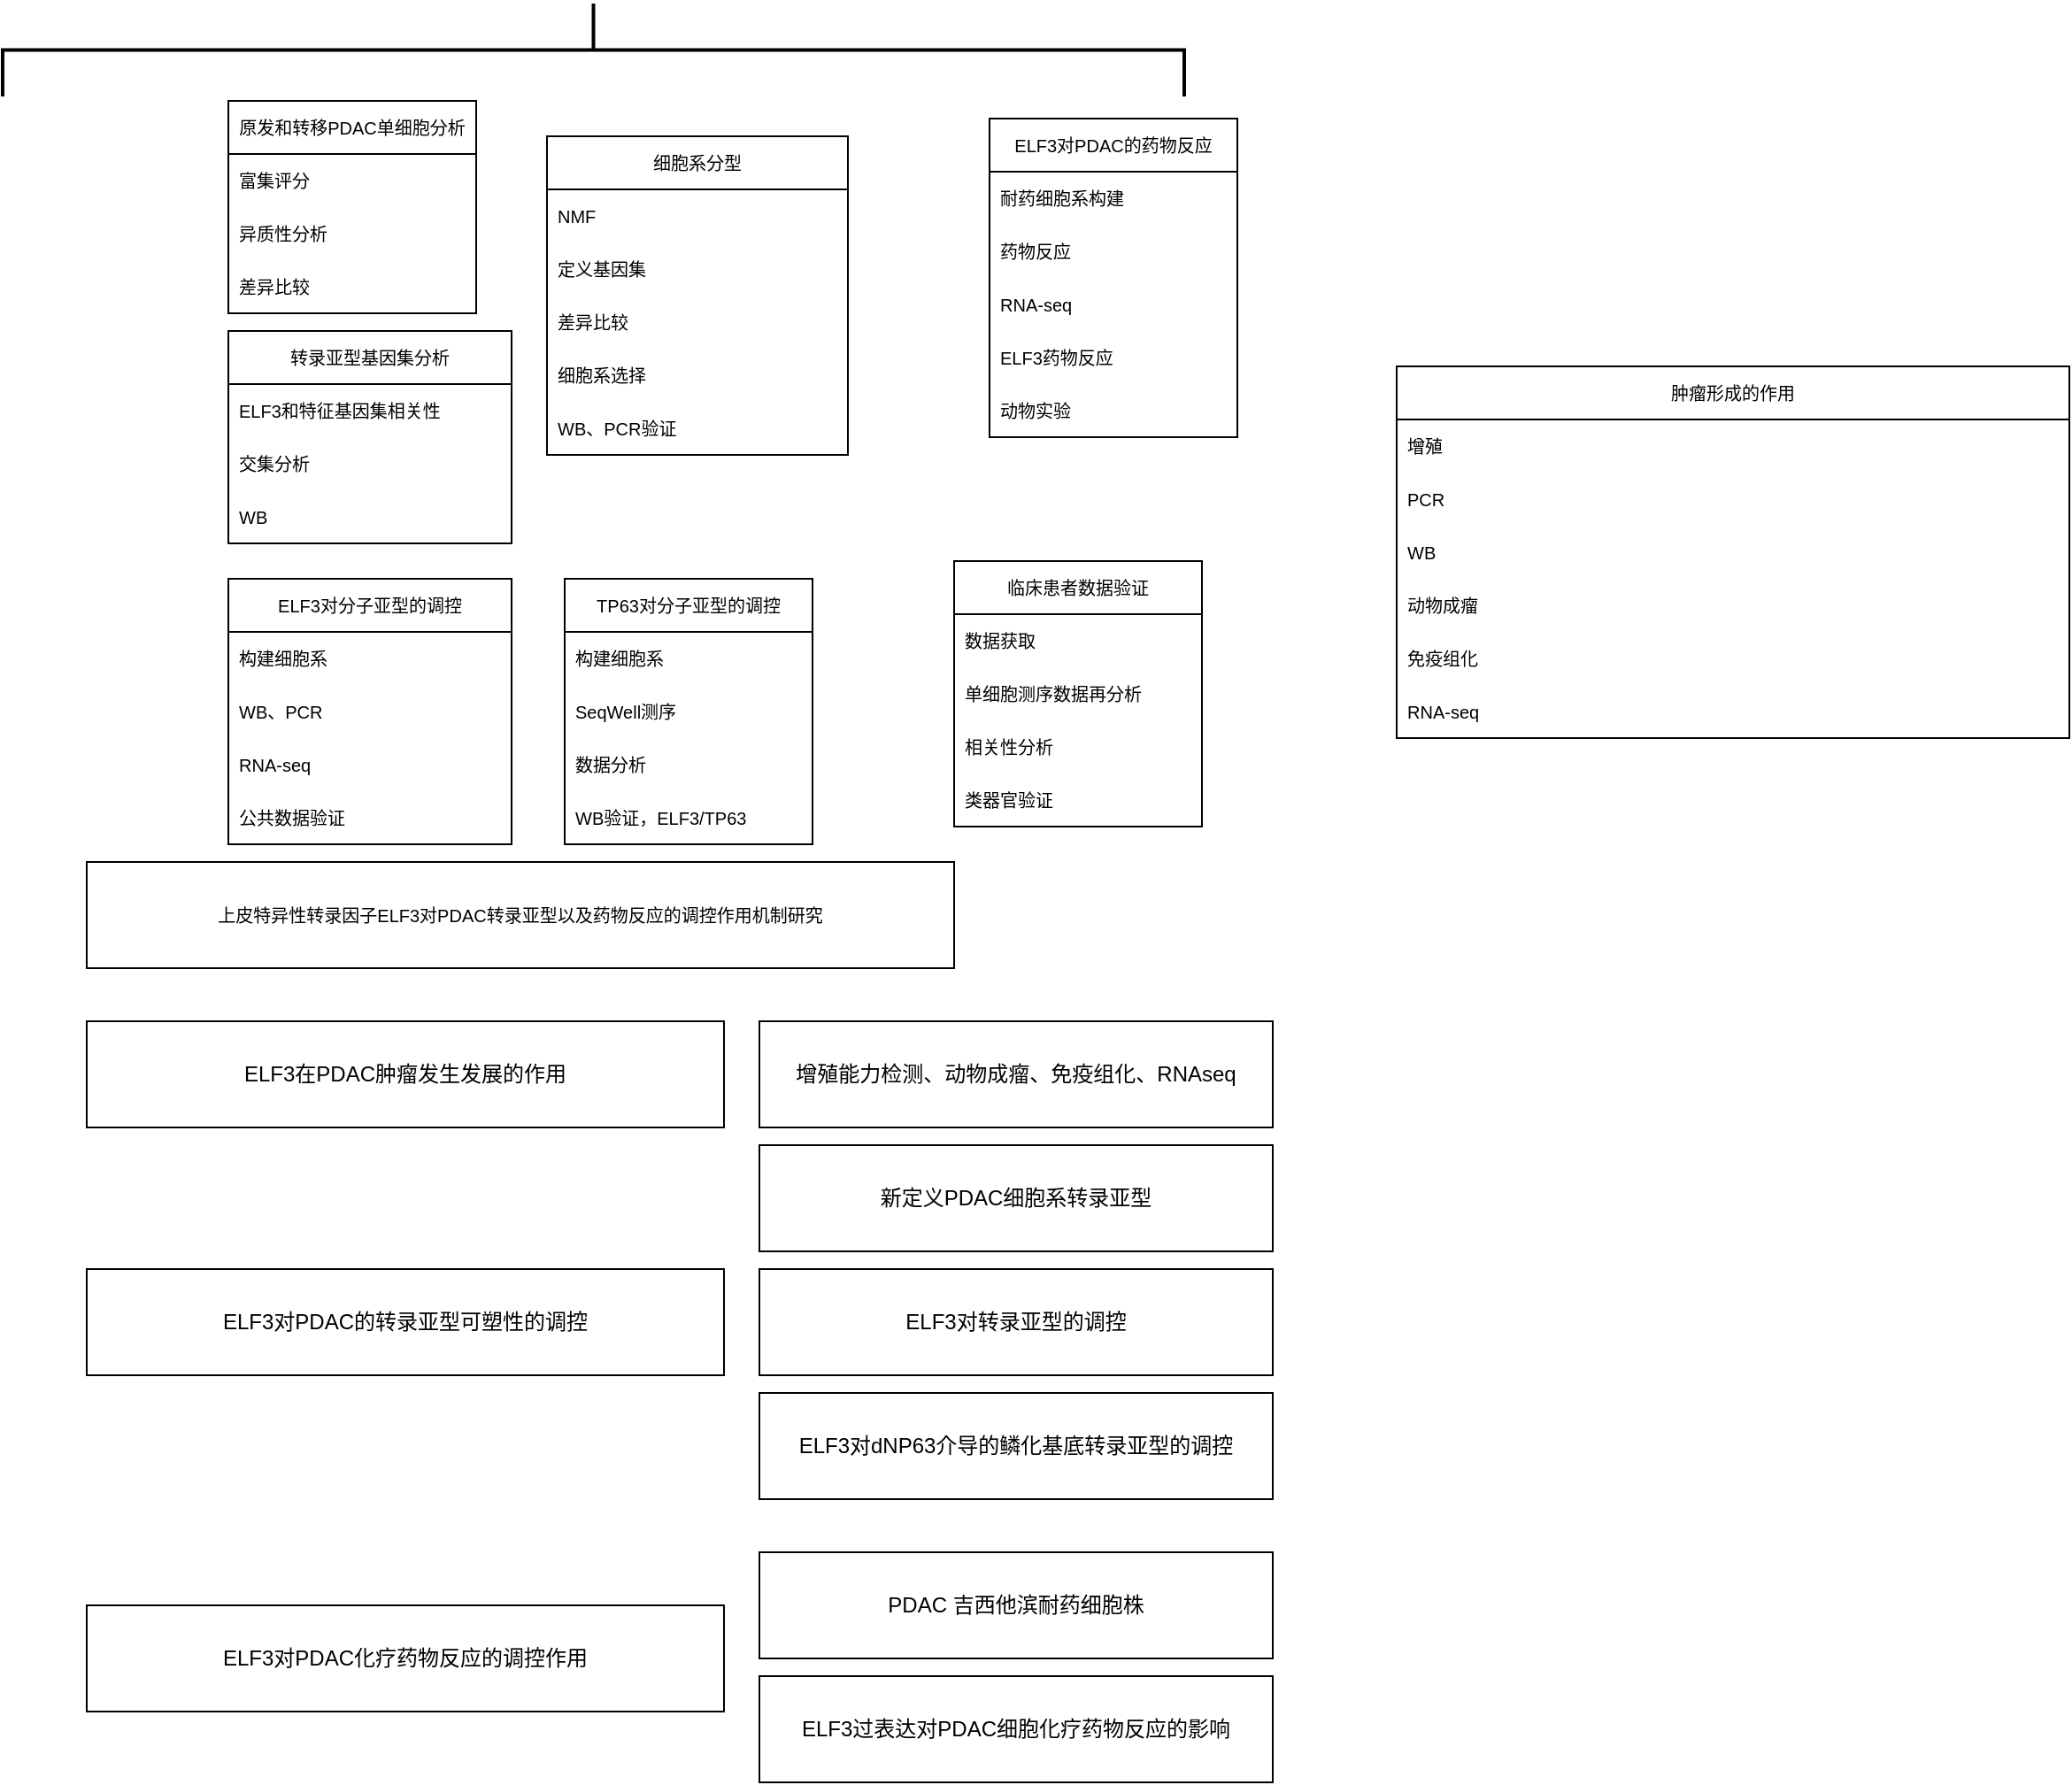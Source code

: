 <mxfile version="26.0.14">
  <diagram id="wFE0QG_FPsp0jaGvCLVb" name="Page-1">
    <mxGraphModel dx="1405" dy="778" grid="1" gridSize="10" guides="1" tooltips="1" connect="1" arrows="1" fold="1" page="1" pageScale="1" pageWidth="850" pageHeight="1100" math="0" shadow="0">
      <root>
        <mxCell id="0" />
        <mxCell id="1" parent="0" />
        <mxCell id="rItPWxVOTeLujfV4EQx0-1" value="上皮特异性转录因子ELF3对PDAC转录亚型以及药物反应的调控作用机制研究" style="rounded=0;whiteSpace=wrap;html=1;fontSize=10;" parent="1" vertex="1">
          <mxGeometry x="140" y="550" width="490" height="60" as="geometry" />
        </mxCell>
        <mxCell id="rItPWxVOTeLujfV4EQx0-3" value="肿瘤形成的作用" style="swimlane;fontStyle=0;childLayout=stackLayout;horizontal=1;startSize=30;horizontalStack=0;resizeParent=1;resizeParentMax=0;resizeLast=0;collapsible=1;marginBottom=0;whiteSpace=wrap;html=1;fontSize=10;" parent="1" vertex="1">
          <mxGeometry x="880" y="270" width="380" height="210" as="geometry" />
        </mxCell>
        <mxCell id="rItPWxVOTeLujfV4EQx0-4" value="增殖" style="text;strokeColor=none;fillColor=none;align=left;verticalAlign=middle;spacingLeft=4;spacingRight=4;overflow=hidden;points=[[0,0.5],[1,0.5]];portConstraint=eastwest;rotatable=0;whiteSpace=wrap;html=1;fontSize=10;" parent="rItPWxVOTeLujfV4EQx0-3" vertex="1">
          <mxGeometry y="30" width="380" height="30" as="geometry" />
        </mxCell>
        <mxCell id="rItPWxVOTeLujfV4EQx0-5" value="PCR" style="text;strokeColor=none;fillColor=none;align=left;verticalAlign=middle;spacingLeft=4;spacingRight=4;overflow=hidden;points=[[0,0.5],[1,0.5]];portConstraint=eastwest;rotatable=0;whiteSpace=wrap;html=1;fontSize=10;" parent="rItPWxVOTeLujfV4EQx0-3" vertex="1">
          <mxGeometry y="60" width="380" height="30" as="geometry" />
        </mxCell>
        <mxCell id="rItPWxVOTeLujfV4EQx0-6" value="WB" style="text;strokeColor=none;fillColor=none;align=left;verticalAlign=middle;spacingLeft=4;spacingRight=4;overflow=hidden;points=[[0,0.5],[1,0.5]];portConstraint=eastwest;rotatable=0;whiteSpace=wrap;html=1;fontSize=10;" parent="rItPWxVOTeLujfV4EQx0-3" vertex="1">
          <mxGeometry y="90" width="380" height="30" as="geometry" />
        </mxCell>
        <mxCell id="Lq5KPBLzVWsf8WvaqmJl-14" value="动物成瘤" style="text;strokeColor=none;fillColor=none;align=left;verticalAlign=middle;spacingLeft=4;spacingRight=4;overflow=hidden;points=[[0,0.5],[1,0.5]];portConstraint=eastwest;rotatable=0;whiteSpace=wrap;html=1;fontSize=10;" parent="rItPWxVOTeLujfV4EQx0-3" vertex="1">
          <mxGeometry y="120" width="380" height="30" as="geometry" />
        </mxCell>
        <mxCell id="Lq5KPBLzVWsf8WvaqmJl-15" value="免疫组化" style="text;strokeColor=none;fillColor=none;align=left;verticalAlign=middle;spacingLeft=4;spacingRight=4;overflow=hidden;points=[[0,0.5],[1,0.5]];portConstraint=eastwest;rotatable=0;whiteSpace=wrap;html=1;fontSize=10;" parent="rItPWxVOTeLujfV4EQx0-3" vertex="1">
          <mxGeometry y="150" width="380" height="30" as="geometry" />
        </mxCell>
        <mxCell id="Lq5KPBLzVWsf8WvaqmJl-16" value="RNA-seq" style="text;strokeColor=none;fillColor=none;align=left;verticalAlign=middle;spacingLeft=4;spacingRight=4;overflow=hidden;points=[[0,0.5],[1,0.5]];portConstraint=eastwest;rotatable=0;whiteSpace=wrap;html=1;fontSize=10;" parent="rItPWxVOTeLujfV4EQx0-3" vertex="1">
          <mxGeometry y="180" width="380" height="30" as="geometry" />
        </mxCell>
        <mxCell id="rItPWxVOTeLujfV4EQx0-24" value="" style="strokeWidth=2;html=1;shape=mxgraph.flowchart.annotation_2;align=left;labelPosition=right;pointerEvents=1;rotation=90;fontSize=10;" parent="1" vertex="1">
          <mxGeometry x="400" y="-242.5" width="52.5" height="667.5" as="geometry" />
        </mxCell>
        <mxCell id="Lq5KPBLzVWsf8WvaqmJl-1" value="转录亚型基因集分析" style="swimlane;fontStyle=0;childLayout=stackLayout;horizontal=1;startSize=30;horizontalStack=0;resizeParent=1;resizeParentMax=0;resizeLast=0;collapsible=1;marginBottom=0;whiteSpace=wrap;html=1;fontSize=10;" parent="1" vertex="1">
          <mxGeometry x="220" y="250" width="160" height="120" as="geometry" />
        </mxCell>
        <mxCell id="Lq5KPBLzVWsf8WvaqmJl-2" value="ELF3和特征基因集相关性" style="text;strokeColor=none;fillColor=none;align=left;verticalAlign=middle;spacingLeft=4;spacingRight=4;overflow=hidden;points=[[0,0.5],[1,0.5]];portConstraint=eastwest;rotatable=0;whiteSpace=wrap;html=1;fontSize=10;" parent="Lq5KPBLzVWsf8WvaqmJl-1" vertex="1">
          <mxGeometry y="30" width="160" height="30" as="geometry" />
        </mxCell>
        <mxCell id="Lq5KPBLzVWsf8WvaqmJl-3" value="交集分析" style="text;strokeColor=none;fillColor=none;align=left;verticalAlign=middle;spacingLeft=4;spacingRight=4;overflow=hidden;points=[[0,0.5],[1,0.5]];portConstraint=eastwest;rotatable=0;whiteSpace=wrap;html=1;fontSize=10;" parent="Lq5KPBLzVWsf8WvaqmJl-1" vertex="1">
          <mxGeometry y="60" width="160" height="30" as="geometry" />
        </mxCell>
        <mxCell id="Lq5KPBLzVWsf8WvaqmJl-4" value="WB" style="text;strokeColor=none;fillColor=none;align=left;verticalAlign=middle;spacingLeft=4;spacingRight=4;overflow=hidden;points=[[0,0.5],[1,0.5]];portConstraint=eastwest;rotatable=0;whiteSpace=wrap;html=1;fontSize=10;" parent="Lq5KPBLzVWsf8WvaqmJl-1" vertex="1">
          <mxGeometry y="90" width="160" height="30" as="geometry" />
        </mxCell>
        <mxCell id="Lq5KPBLzVWsf8WvaqmJl-5" value="ELF3对PDAC的药物反应" style="swimlane;fontStyle=0;childLayout=stackLayout;horizontal=1;startSize=30;horizontalStack=0;resizeParent=1;resizeParentMax=0;resizeLast=0;collapsible=1;marginBottom=0;whiteSpace=wrap;html=1;fontSize=10;" parent="1" vertex="1">
          <mxGeometry x="650" y="130" width="140" height="180" as="geometry">
            <mxRectangle x="80" y="280" width="190" height="30" as="alternateBounds" />
          </mxGeometry>
        </mxCell>
        <mxCell id="Lq5KPBLzVWsf8WvaqmJl-6" value="&lt;div&gt;&lt;span style=&quot;background-color: transparent; color: light-dark(rgb(0, 0, 0), rgb(255, 255, 255));&quot;&gt;耐药细胞系构建&lt;/span&gt;&lt;/div&gt;" style="text;strokeColor=none;fillColor=none;align=left;verticalAlign=middle;spacingLeft=4;spacingRight=4;overflow=hidden;points=[[0,0.5],[1,0.5]];portConstraint=eastwest;rotatable=0;whiteSpace=wrap;html=1;fontSize=10;" parent="Lq5KPBLzVWsf8WvaqmJl-5" vertex="1">
          <mxGeometry y="30" width="140" height="30" as="geometry" />
        </mxCell>
        <mxCell id="Lq5KPBLzVWsf8WvaqmJl-7" value="药物反应" style="text;strokeColor=none;fillColor=none;align=left;verticalAlign=middle;spacingLeft=4;spacingRight=4;overflow=hidden;points=[[0,0.5],[1,0.5]];portConstraint=eastwest;rotatable=0;whiteSpace=wrap;html=1;fontSize=10;" parent="Lq5KPBLzVWsf8WvaqmJl-5" vertex="1">
          <mxGeometry y="60" width="140" height="30" as="geometry" />
        </mxCell>
        <mxCell id="Lq5KPBLzVWsf8WvaqmJl-8" value="RNA-seq" style="text;strokeColor=none;fillColor=none;align=left;verticalAlign=middle;spacingLeft=4;spacingRight=4;overflow=hidden;points=[[0,0.5],[1,0.5]];portConstraint=eastwest;rotatable=0;whiteSpace=wrap;html=1;fontSize=10;" parent="Lq5KPBLzVWsf8WvaqmJl-5" vertex="1">
          <mxGeometry y="90" width="140" height="30" as="geometry" />
        </mxCell>
        <mxCell id="Lq5KPBLzVWsf8WvaqmJl-41" value="ELF3药物反应" style="text;strokeColor=none;fillColor=none;align=left;verticalAlign=middle;spacingLeft=4;spacingRight=4;overflow=hidden;points=[[0,0.5],[1,0.5]];portConstraint=eastwest;rotatable=0;whiteSpace=wrap;html=1;fontSize=10;" parent="Lq5KPBLzVWsf8WvaqmJl-5" vertex="1">
          <mxGeometry y="120" width="140" height="30" as="geometry" />
        </mxCell>
        <mxCell id="Lq5KPBLzVWsf8WvaqmJl-40" value="动物实验" style="text;strokeColor=none;fillColor=none;align=left;verticalAlign=middle;spacingLeft=4;spacingRight=4;overflow=hidden;points=[[0,0.5],[1,0.5]];portConstraint=eastwest;rotatable=0;whiteSpace=wrap;html=1;fontSize=10;" parent="Lq5KPBLzVWsf8WvaqmJl-5" vertex="1">
          <mxGeometry y="150" width="140" height="30" as="geometry" />
        </mxCell>
        <mxCell id="Lq5KPBLzVWsf8WvaqmJl-9" value="细胞系分型" style="swimlane;fontStyle=0;childLayout=stackLayout;horizontal=1;startSize=30;horizontalStack=0;resizeParent=1;resizeParentMax=0;resizeLast=0;collapsible=1;marginBottom=0;whiteSpace=wrap;html=1;fontSize=10;" parent="1" vertex="1">
          <mxGeometry x="400" y="140" width="170" height="180" as="geometry" />
        </mxCell>
        <mxCell id="Lq5KPBLzVWsf8WvaqmJl-10" value="NMF" style="text;strokeColor=none;fillColor=none;align=left;verticalAlign=middle;spacingLeft=4;spacingRight=4;overflow=hidden;points=[[0,0.5],[1,0.5]];portConstraint=eastwest;rotatable=0;whiteSpace=wrap;html=1;fontSize=10;" parent="Lq5KPBLzVWsf8WvaqmJl-9" vertex="1">
          <mxGeometry y="30" width="170" height="30" as="geometry" />
        </mxCell>
        <mxCell id="Lq5KPBLzVWsf8WvaqmJl-11" value="定义基因集" style="text;strokeColor=none;fillColor=none;align=left;verticalAlign=middle;spacingLeft=4;spacingRight=4;overflow=hidden;points=[[0,0.5],[1,0.5]];portConstraint=eastwest;rotatable=0;whiteSpace=wrap;html=1;fontSize=10;" parent="Lq5KPBLzVWsf8WvaqmJl-9" vertex="1">
          <mxGeometry y="60" width="170" height="30" as="geometry" />
        </mxCell>
        <mxCell id="Lq5KPBLzVWsf8WvaqmJl-12" value="差异比较" style="text;strokeColor=none;fillColor=none;align=left;verticalAlign=middle;spacingLeft=4;spacingRight=4;overflow=hidden;points=[[0,0.5],[1,0.5]];portConstraint=eastwest;rotatable=0;whiteSpace=wrap;html=1;fontSize=10;" parent="Lq5KPBLzVWsf8WvaqmJl-9" vertex="1">
          <mxGeometry y="90" width="170" height="30" as="geometry" />
        </mxCell>
        <mxCell id="Lq5KPBLzVWsf8WvaqmJl-18" value="细胞系选择" style="text;strokeColor=none;fillColor=none;align=left;verticalAlign=middle;spacingLeft=4;spacingRight=4;overflow=hidden;points=[[0,0.5],[1,0.5]];portConstraint=eastwest;rotatable=0;whiteSpace=wrap;html=1;fontSize=10;" parent="Lq5KPBLzVWsf8WvaqmJl-9" vertex="1">
          <mxGeometry y="120" width="170" height="30" as="geometry" />
        </mxCell>
        <mxCell id="Lq5KPBLzVWsf8WvaqmJl-17" value="WB、PCR验证" style="text;strokeColor=none;fillColor=none;align=left;verticalAlign=middle;spacingLeft=4;spacingRight=4;overflow=hidden;points=[[0,0.5],[1,0.5]];portConstraint=eastwest;rotatable=0;whiteSpace=wrap;html=1;fontSize=10;" parent="Lq5KPBLzVWsf8WvaqmJl-9" vertex="1">
          <mxGeometry y="150" width="170" height="30" as="geometry" />
        </mxCell>
        <mxCell id="Lq5KPBLzVWsf8WvaqmJl-25" value="TP63对分子亚型的调控" style="swimlane;fontStyle=0;childLayout=stackLayout;horizontal=1;startSize=30;horizontalStack=0;resizeParent=1;resizeParentMax=0;resizeLast=0;collapsible=1;marginBottom=0;whiteSpace=wrap;html=1;fontSize=10;" parent="1" vertex="1">
          <mxGeometry x="410" y="390" width="140" height="150" as="geometry" />
        </mxCell>
        <mxCell id="Lq5KPBLzVWsf8WvaqmJl-26" value="构建细胞系" style="text;strokeColor=none;fillColor=none;align=left;verticalAlign=middle;spacingLeft=4;spacingRight=4;overflow=hidden;points=[[0,0.5],[1,0.5]];portConstraint=eastwest;rotatable=0;whiteSpace=wrap;html=1;fontSize=10;" parent="Lq5KPBLzVWsf8WvaqmJl-25" vertex="1">
          <mxGeometry y="30" width="140" height="30" as="geometry" />
        </mxCell>
        <mxCell id="Lq5KPBLzVWsf8WvaqmJl-27" value="SeqWell测序" style="text;strokeColor=none;fillColor=none;align=left;verticalAlign=middle;spacingLeft=4;spacingRight=4;overflow=hidden;points=[[0,0.5],[1,0.5]];portConstraint=eastwest;rotatable=0;whiteSpace=wrap;html=1;fontSize=10;" parent="Lq5KPBLzVWsf8WvaqmJl-25" vertex="1">
          <mxGeometry y="60" width="140" height="30" as="geometry" />
        </mxCell>
        <mxCell id="Lq5KPBLzVWsf8WvaqmJl-28" value="数据分析" style="text;strokeColor=none;fillColor=none;align=left;verticalAlign=middle;spacingLeft=4;spacingRight=4;overflow=hidden;points=[[0,0.5],[1,0.5]];portConstraint=eastwest;rotatable=0;whiteSpace=wrap;html=1;fontSize=10;" parent="Lq5KPBLzVWsf8WvaqmJl-25" vertex="1">
          <mxGeometry y="90" width="140" height="30" as="geometry" />
        </mxCell>
        <mxCell id="Lq5KPBLzVWsf8WvaqmJl-29" value="WB验证，ELF3/TP63" style="text;strokeColor=none;fillColor=none;align=left;verticalAlign=middle;spacingLeft=4;spacingRight=4;overflow=hidden;points=[[0,0.5],[1,0.5]];portConstraint=eastwest;rotatable=0;whiteSpace=wrap;html=1;fontSize=10;" parent="Lq5KPBLzVWsf8WvaqmJl-25" vertex="1">
          <mxGeometry y="120" width="140" height="30" as="geometry" />
        </mxCell>
        <mxCell id="Lq5KPBLzVWsf8WvaqmJl-30" value="临床患者数据验证" style="swimlane;fontStyle=0;childLayout=stackLayout;horizontal=1;startSize=30;horizontalStack=0;resizeParent=1;resizeParentMax=0;resizeLast=0;collapsible=1;marginBottom=0;whiteSpace=wrap;html=1;fontSize=10;" parent="1" vertex="1">
          <mxGeometry x="630" y="380" width="140" height="150" as="geometry" />
        </mxCell>
        <mxCell id="Lq5KPBLzVWsf8WvaqmJl-31" value="数据获取" style="text;strokeColor=none;fillColor=none;align=left;verticalAlign=middle;spacingLeft=4;spacingRight=4;overflow=hidden;points=[[0,0.5],[1,0.5]];portConstraint=eastwest;rotatable=0;whiteSpace=wrap;html=1;fontSize=10;" parent="Lq5KPBLzVWsf8WvaqmJl-30" vertex="1">
          <mxGeometry y="30" width="140" height="30" as="geometry" />
        </mxCell>
        <mxCell id="Lq5KPBLzVWsf8WvaqmJl-32" value="单细胞测序数据再分析" style="text;strokeColor=none;fillColor=none;align=left;verticalAlign=middle;spacingLeft=4;spacingRight=4;overflow=hidden;points=[[0,0.5],[1,0.5]];portConstraint=eastwest;rotatable=0;whiteSpace=wrap;html=1;fontSize=10;" parent="Lq5KPBLzVWsf8WvaqmJl-30" vertex="1">
          <mxGeometry y="60" width="140" height="30" as="geometry" />
        </mxCell>
        <mxCell id="Lq5KPBLzVWsf8WvaqmJl-33" value="相关性分析" style="text;strokeColor=none;fillColor=none;align=left;verticalAlign=middle;spacingLeft=4;spacingRight=4;overflow=hidden;points=[[0,0.5],[1,0.5]];portConstraint=eastwest;rotatable=0;whiteSpace=wrap;html=1;fontSize=10;" parent="Lq5KPBLzVWsf8WvaqmJl-30" vertex="1">
          <mxGeometry y="90" width="140" height="30" as="geometry" />
        </mxCell>
        <mxCell id="Lq5KPBLzVWsf8WvaqmJl-35" value="类器官验证" style="text;strokeColor=none;fillColor=none;align=left;verticalAlign=middle;spacingLeft=4;spacingRight=4;overflow=hidden;points=[[0,0.5],[1,0.5]];portConstraint=eastwest;rotatable=0;whiteSpace=wrap;html=1;fontSize=10;" parent="Lq5KPBLzVWsf8WvaqmJl-30" vertex="1">
          <mxGeometry y="120" width="140" height="30" as="geometry" />
        </mxCell>
        <mxCell id="Lq5KPBLzVWsf8WvaqmJl-36" value="原发和转移PDAC单细胞分析" style="swimlane;fontStyle=0;childLayout=stackLayout;horizontal=1;startSize=30;horizontalStack=0;resizeParent=1;resizeParentMax=0;resizeLast=0;collapsible=1;marginBottom=0;whiteSpace=wrap;html=1;fontSize=10;" parent="1" vertex="1">
          <mxGeometry x="220" y="120" width="140" height="120" as="geometry">
            <mxRectangle x="80" y="280" width="190" height="30" as="alternateBounds" />
          </mxGeometry>
        </mxCell>
        <mxCell id="Lq5KPBLzVWsf8WvaqmJl-37" value="&lt;div&gt;&lt;span style=&quot;background-color: transparent; color: light-dark(rgb(0, 0, 0), rgb(255, 255, 255));&quot;&gt;富集评分&lt;/span&gt;&lt;/div&gt;" style="text;strokeColor=none;fillColor=none;align=left;verticalAlign=middle;spacingLeft=4;spacingRight=4;overflow=hidden;points=[[0,0.5],[1,0.5]];portConstraint=eastwest;rotatable=0;whiteSpace=wrap;html=1;fontSize=10;" parent="Lq5KPBLzVWsf8WvaqmJl-36" vertex="1">
          <mxGeometry y="30" width="140" height="30" as="geometry" />
        </mxCell>
        <mxCell id="Lq5KPBLzVWsf8WvaqmJl-38" value="异质性分析" style="text;strokeColor=none;fillColor=none;align=left;verticalAlign=middle;spacingLeft=4;spacingRight=4;overflow=hidden;points=[[0,0.5],[1,0.5]];portConstraint=eastwest;rotatable=0;whiteSpace=wrap;html=1;fontSize=10;" parent="Lq5KPBLzVWsf8WvaqmJl-36" vertex="1">
          <mxGeometry y="60" width="140" height="30" as="geometry" />
        </mxCell>
        <mxCell id="Lq5KPBLzVWsf8WvaqmJl-39" value="差异比较" style="text;strokeColor=none;fillColor=none;align=left;verticalAlign=middle;spacingLeft=4;spacingRight=4;overflow=hidden;points=[[0,0.5],[1,0.5]];portConstraint=eastwest;rotatable=0;whiteSpace=wrap;html=1;fontSize=10;" parent="Lq5KPBLzVWsf8WvaqmJl-36" vertex="1">
          <mxGeometry y="90" width="140" height="30" as="geometry" />
        </mxCell>
        <mxCell id="Lq5KPBLzVWsf8WvaqmJl-19" value="ELF3对分子亚型的调控" style="swimlane;fontStyle=0;childLayout=stackLayout;horizontal=1;startSize=30;horizontalStack=0;resizeParent=1;resizeParentMax=0;resizeLast=0;collapsible=1;marginBottom=0;whiteSpace=wrap;html=1;fontSize=10;" parent="1" vertex="1">
          <mxGeometry x="220" y="390" width="160" height="150" as="geometry" />
        </mxCell>
        <mxCell id="Lq5KPBLzVWsf8WvaqmJl-20" value="构建细胞系" style="text;strokeColor=none;fillColor=none;align=left;verticalAlign=middle;spacingLeft=4;spacingRight=4;overflow=hidden;points=[[0,0.5],[1,0.5]];portConstraint=eastwest;rotatable=0;whiteSpace=wrap;html=1;fontSize=10;" parent="Lq5KPBLzVWsf8WvaqmJl-19" vertex="1">
          <mxGeometry y="30" width="160" height="30" as="geometry" />
        </mxCell>
        <mxCell id="Lq5KPBLzVWsf8WvaqmJl-21" value="WB、PCR" style="text;strokeColor=none;fillColor=none;align=left;verticalAlign=middle;spacingLeft=4;spacingRight=4;overflow=hidden;points=[[0,0.5],[1,0.5]];portConstraint=eastwest;rotatable=0;whiteSpace=wrap;html=1;fontSize=10;" parent="Lq5KPBLzVWsf8WvaqmJl-19" vertex="1">
          <mxGeometry y="60" width="160" height="30" as="geometry" />
        </mxCell>
        <mxCell id="Lq5KPBLzVWsf8WvaqmJl-22" value="RNA-seq" style="text;strokeColor=none;fillColor=none;align=left;verticalAlign=middle;spacingLeft=4;spacingRight=4;overflow=hidden;points=[[0,0.5],[1,0.5]];portConstraint=eastwest;rotatable=0;whiteSpace=wrap;html=1;fontSize=10;" parent="Lq5KPBLzVWsf8WvaqmJl-19" vertex="1">
          <mxGeometry y="90" width="160" height="30" as="geometry" />
        </mxCell>
        <mxCell id="Lq5KPBLzVWsf8WvaqmJl-23" value="公共数据验证" style="text;strokeColor=none;fillColor=none;align=left;verticalAlign=middle;spacingLeft=4;spacingRight=4;overflow=hidden;points=[[0,0.5],[1,0.5]];portConstraint=eastwest;rotatable=0;whiteSpace=wrap;html=1;fontSize=10;" parent="Lq5KPBLzVWsf8WvaqmJl-19" vertex="1">
          <mxGeometry y="120" width="160" height="30" as="geometry" />
        </mxCell>
        <mxCell id="V358naxsQ50KKTW5VzD1-3" value="ELF3在PDAC肿瘤发生发展的作用" style="rounded=0;whiteSpace=wrap;html=1;" vertex="1" parent="1">
          <mxGeometry x="140" y="640" width="360" height="60" as="geometry" />
        </mxCell>
        <mxCell id="V358naxsQ50KKTW5VzD1-4" value="ELF3对PDAC的转录亚型可塑性的调控" style="rounded=0;whiteSpace=wrap;html=1;" vertex="1" parent="1">
          <mxGeometry x="140" y="780" width="360" height="60" as="geometry" />
        </mxCell>
        <mxCell id="V358naxsQ50KKTW5VzD1-5" value="ELF3对PDAC化疗药物反应的调控作用" style="rounded=0;whiteSpace=wrap;html=1;" vertex="1" parent="1">
          <mxGeometry x="140" y="970" width="360" height="60" as="geometry" />
        </mxCell>
        <mxCell id="V358naxsQ50KKTW5VzD1-6" value="增殖能力检测、动物成瘤、免疫组化、RNAseq" style="rounded=0;whiteSpace=wrap;html=1;" vertex="1" parent="1">
          <mxGeometry x="520" y="640" width="290" height="60" as="geometry" />
        </mxCell>
        <mxCell id="V358naxsQ50KKTW5VzD1-7" value="新定义PDAC细胞系转录亚型" style="rounded=0;whiteSpace=wrap;html=1;" vertex="1" parent="1">
          <mxGeometry x="520" y="710" width="290" height="60" as="geometry" />
        </mxCell>
        <mxCell id="V358naxsQ50KKTW5VzD1-8" value="ELF3对转录亚型的调控" style="rounded=0;whiteSpace=wrap;html=1;" vertex="1" parent="1">
          <mxGeometry x="520" y="780" width="290" height="60" as="geometry" />
        </mxCell>
        <mxCell id="V358naxsQ50KKTW5VzD1-9" value="ELF3对dNP63介导的鳞化基底转录亚型的调控" style="rounded=0;whiteSpace=wrap;html=1;" vertex="1" parent="1">
          <mxGeometry x="520" y="850" width="290" height="60" as="geometry" />
        </mxCell>
        <mxCell id="V358naxsQ50KKTW5VzD1-10" value="PDAC 吉西他滨耐药细胞株" style="rounded=0;whiteSpace=wrap;html=1;" vertex="1" parent="1">
          <mxGeometry x="520" y="940" width="290" height="60" as="geometry" />
        </mxCell>
        <mxCell id="V358naxsQ50KKTW5VzD1-11" value="ELF3过表达对PDAC细胞化疗药物反应的影响" style="rounded=0;whiteSpace=wrap;html=1;" vertex="1" parent="1">
          <mxGeometry x="520" y="1010" width="290" height="60" as="geometry" />
        </mxCell>
      </root>
    </mxGraphModel>
  </diagram>
</mxfile>
